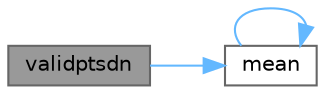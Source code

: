 digraph "validptsdn"
{
 // LATEX_PDF_SIZE
  bgcolor="transparent";
  edge [fontname=Helvetica,fontsize=10,labelfontname=Helvetica,labelfontsize=10];
  node [fontname=Helvetica,fontsize=10,shape=box,height=0.2,width=0.4];
  rankdir="LR";
  Node1 [id="Node000001",label="validptsdn",height=0.2,width=0.4,color="gray40", fillcolor="grey60", style="filled", fontcolor="black",tooltip=" "];
  Node1 -> Node2 [id="edge3_Node000001_Node000002",color="steelblue1",style="solid",tooltip=" "];
  Node2 [id="Node000002",label="mean",height=0.2,width=0.4,color="grey40", fillcolor="white", style="filled",URL="$d0/d16/plot_years_8m.html#ab56d6299463603e33e83b98a0d8d108c",tooltip=" "];
  Node2 -> Node2 [id="edge4_Node000002_Node000002",color="steelblue1",style="solid",tooltip=" "];
}
